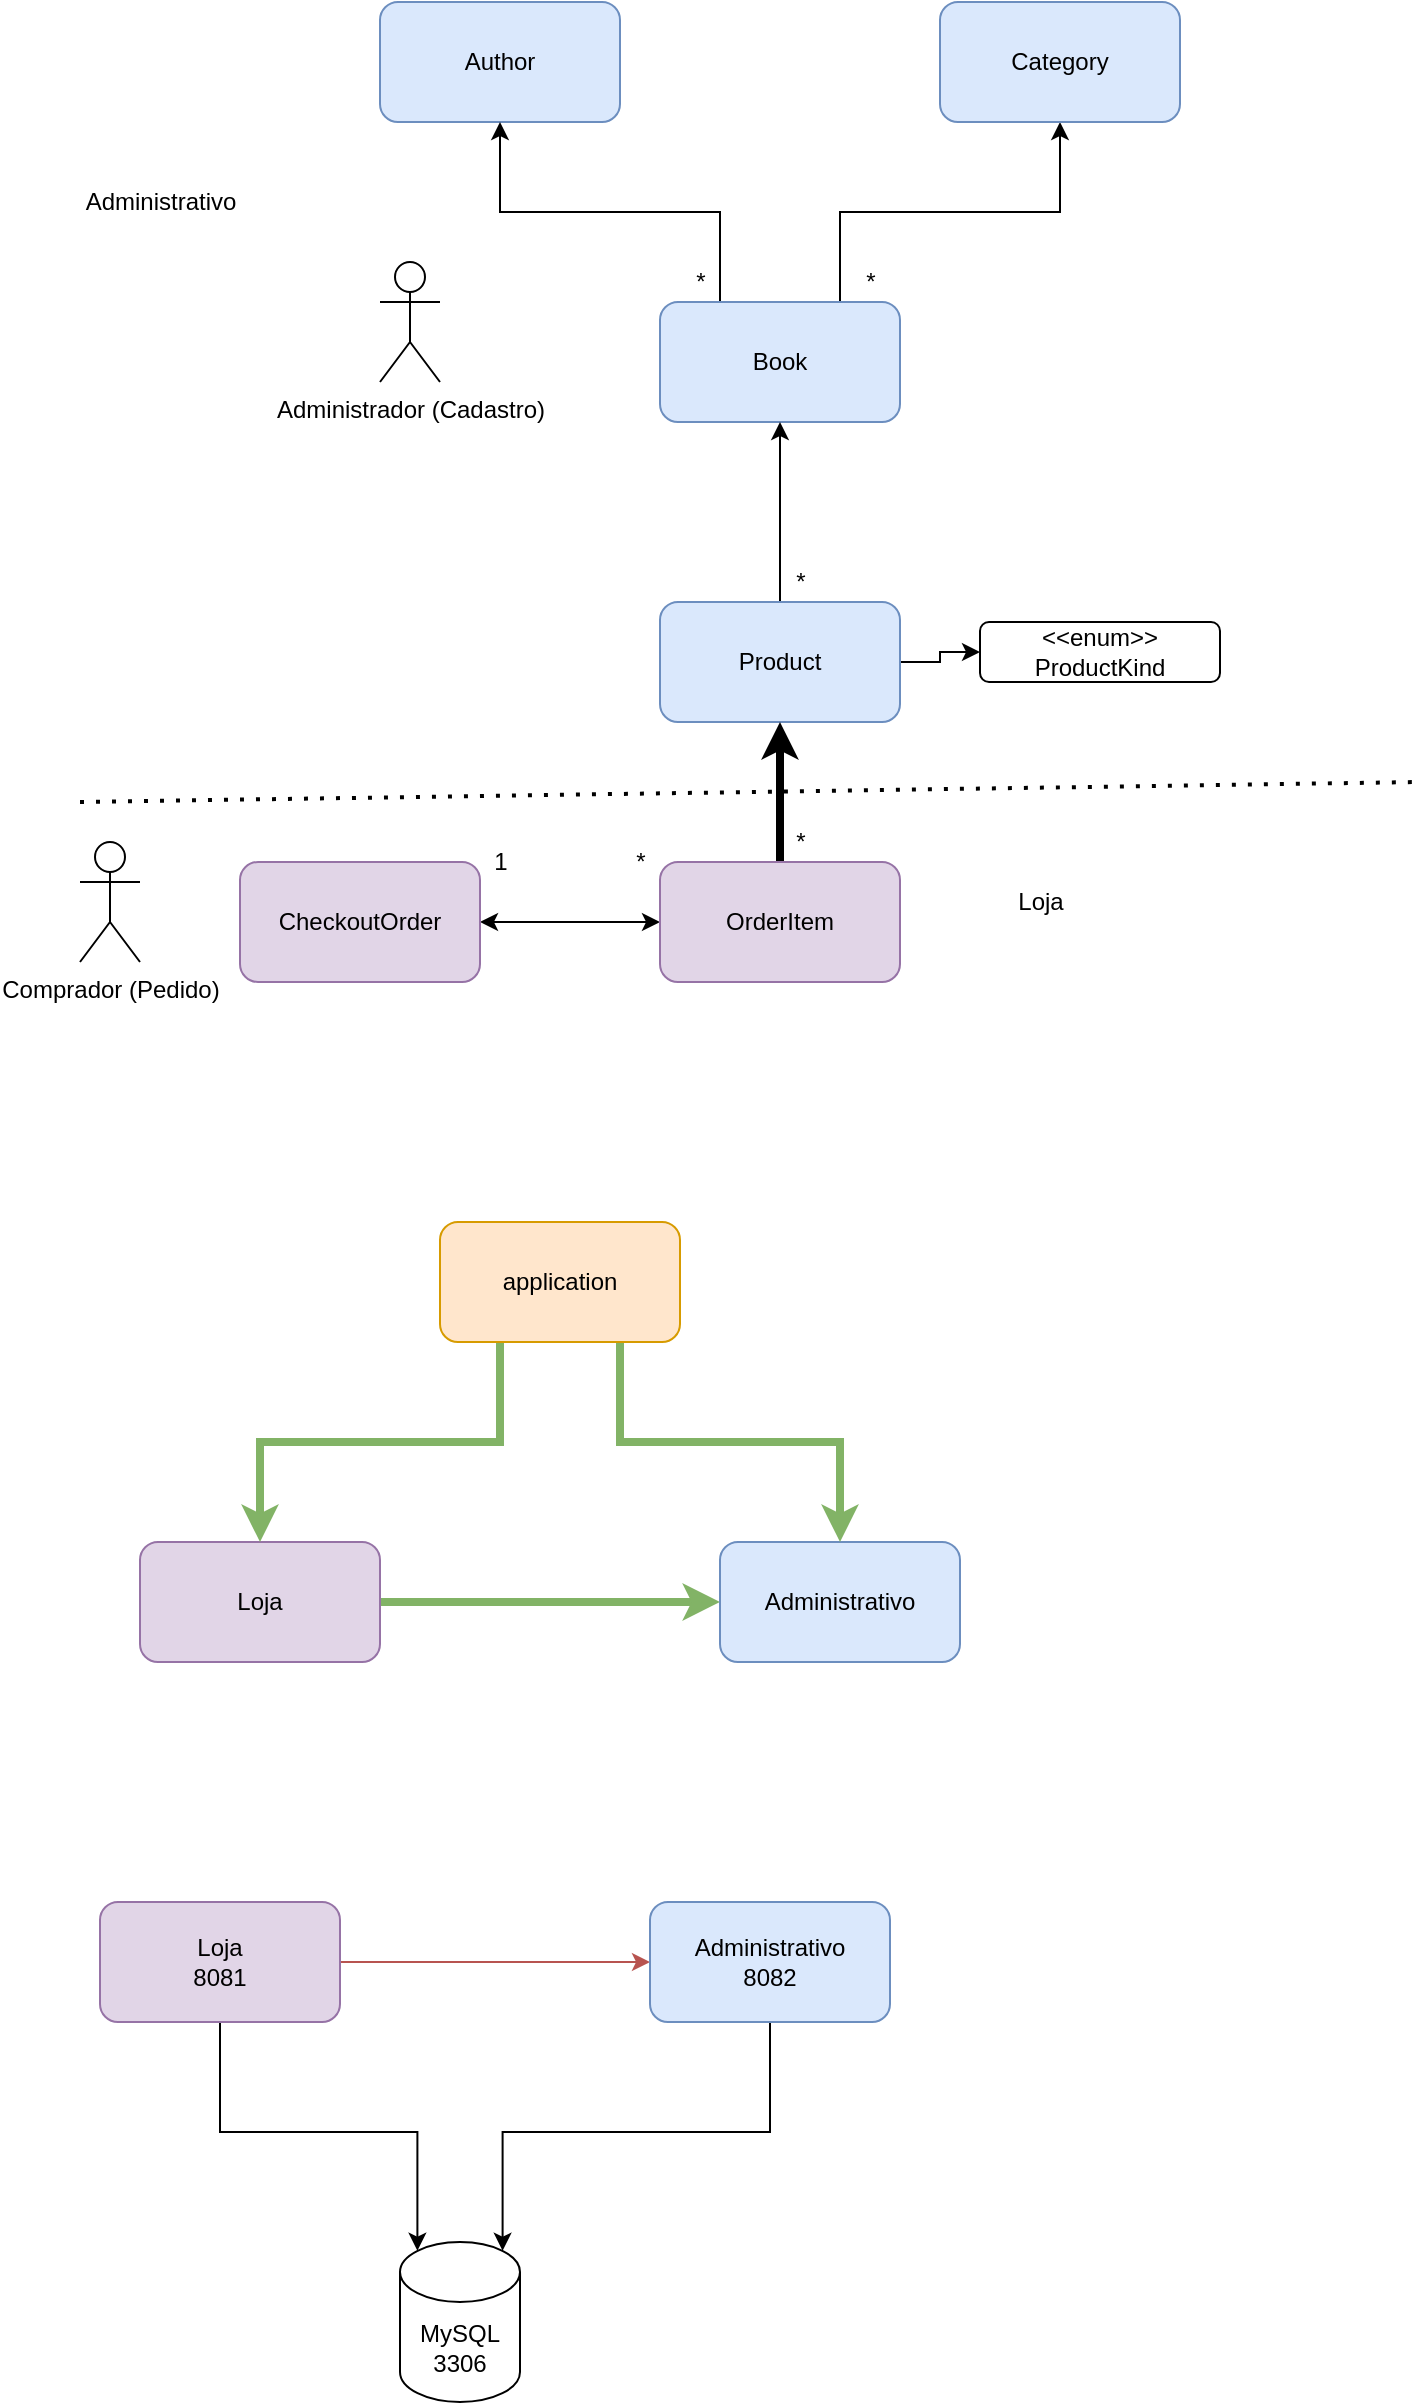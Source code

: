 <mxfile version="13.6.9" type="device"><diagram id="-fLMvCuEv3el_Sa5lIkA" name="Page-1"><mxGraphModel dx="868" dy="504" grid="1" gridSize="10" guides="1" tooltips="1" connect="1" arrows="1" fold="1" page="1" pageScale="1" pageWidth="850" pageHeight="1100" math="0" shadow="0"><root><mxCell id="0"/><mxCell id="1" parent="0"/><mxCell id="uDRAa0LN4xxqwpm3PJ8v-1" value="Author" style="rounded=1;whiteSpace=wrap;html=1;fillColor=#dae8fc;strokeColor=#6c8ebf;" parent="1" vertex="1"><mxGeometry x="190" y="70" width="120" height="60" as="geometry"/></mxCell><mxCell id="uDRAa0LN4xxqwpm3PJ8v-19" style="edgeStyle=orthogonalEdgeStyle;rounded=0;orthogonalLoop=1;jettySize=auto;html=1;exitX=0.75;exitY=0;exitDx=0;exitDy=0;entryX=0.5;entryY=1;entryDx=0;entryDy=0;startArrow=none;startFill=0;" parent="1" source="uDRAa0LN4xxqwpm3PJ8v-2" target="uDRAa0LN4xxqwpm3PJ8v-3" edge="1"><mxGeometry relative="1" as="geometry"/></mxCell><mxCell id="uDRAa0LN4xxqwpm3PJ8v-20" style="edgeStyle=orthogonalEdgeStyle;rounded=0;orthogonalLoop=1;jettySize=auto;html=1;exitX=0.25;exitY=0;exitDx=0;exitDy=0;entryX=0.5;entryY=1;entryDx=0;entryDy=0;startArrow=none;startFill=0;" parent="1" source="uDRAa0LN4xxqwpm3PJ8v-2" target="uDRAa0LN4xxqwpm3PJ8v-1" edge="1"><mxGeometry relative="1" as="geometry"/></mxCell><mxCell id="uDRAa0LN4xxqwpm3PJ8v-2" value="Book" style="rounded=1;whiteSpace=wrap;html=1;fillColor=#dae8fc;strokeColor=#6c8ebf;" parent="1" vertex="1"><mxGeometry x="330" y="220" width="120" height="60" as="geometry"/></mxCell><mxCell id="uDRAa0LN4xxqwpm3PJ8v-3" value="Category" style="rounded=1;whiteSpace=wrap;html=1;fillColor=#dae8fc;strokeColor=#6c8ebf;" parent="1" vertex="1"><mxGeometry x="470" y="70" width="120" height="60" as="geometry"/></mxCell><mxCell id="uDRAa0LN4xxqwpm3PJ8v-15" style="edgeStyle=orthogonalEdgeStyle;rounded=0;orthogonalLoop=1;jettySize=auto;html=1;exitX=1;exitY=0.5;exitDx=0;exitDy=0;entryX=0;entryY=0.5;entryDx=0;entryDy=0;startArrow=none;startFill=0;" parent="1" source="uDRAa0LN4xxqwpm3PJ8v-4" target="uDRAa0LN4xxqwpm3PJ8v-5" edge="1"><mxGeometry relative="1" as="geometry"/></mxCell><mxCell id="uDRAa0LN4xxqwpm3PJ8v-17" style="edgeStyle=orthogonalEdgeStyle;rounded=0;orthogonalLoop=1;jettySize=auto;html=1;exitX=0.5;exitY=0;exitDx=0;exitDy=0;entryX=0.5;entryY=1;entryDx=0;entryDy=0;startArrow=none;startFill=0;" parent="1" source="uDRAa0LN4xxqwpm3PJ8v-4" target="uDRAa0LN4xxqwpm3PJ8v-2" edge="1"><mxGeometry relative="1" as="geometry"/></mxCell><mxCell id="uDRAa0LN4xxqwpm3PJ8v-4" value="Product" style="rounded=1;whiteSpace=wrap;html=1;fillColor=#dae8fc;strokeColor=#6c8ebf;" parent="1" vertex="1"><mxGeometry x="330" y="370" width="120" height="60" as="geometry"/></mxCell><mxCell id="uDRAa0LN4xxqwpm3PJ8v-5" value="&amp;lt;&amp;lt;enum&amp;gt;&amp;gt;&lt;br&gt;ProductKind" style="rounded=1;whiteSpace=wrap;html=1;" parent="1" vertex="1"><mxGeometry x="490" y="380" width="120" height="30" as="geometry"/></mxCell><mxCell id="uDRAa0LN4xxqwpm3PJ8v-11" style="edgeStyle=orthogonalEdgeStyle;rounded=0;orthogonalLoop=1;jettySize=auto;html=1;exitX=1;exitY=0.5;exitDx=0;exitDy=0;entryX=0;entryY=0.5;entryDx=0;entryDy=0;startArrow=classic;startFill=1;" parent="1" source="uDRAa0LN4xxqwpm3PJ8v-6" target="uDRAa0LN4xxqwpm3PJ8v-7" edge="1"><mxGeometry relative="1" as="geometry"/></mxCell><mxCell id="uDRAa0LN4xxqwpm3PJ8v-6" value="CheckoutOrder" style="rounded=1;whiteSpace=wrap;html=1;fillColor=#e1d5e7;strokeColor=#9673a6;" parent="1" vertex="1"><mxGeometry x="120" y="500" width="120" height="60" as="geometry"/></mxCell><mxCell id="uDRAa0LN4xxqwpm3PJ8v-14" style="edgeStyle=orthogonalEdgeStyle;rounded=0;orthogonalLoop=1;jettySize=auto;html=1;exitX=0.5;exitY=0;exitDx=0;exitDy=0;strokeWidth=4;" parent="1" source="uDRAa0LN4xxqwpm3PJ8v-7" target="uDRAa0LN4xxqwpm3PJ8v-4" edge="1"><mxGeometry relative="1" as="geometry"/></mxCell><mxCell id="uDRAa0LN4xxqwpm3PJ8v-7" value="OrderItem" style="rounded=1;whiteSpace=wrap;html=1;fillColor=#e1d5e7;strokeColor=#9673a6;" parent="1" vertex="1"><mxGeometry x="330" y="500" width="120" height="60" as="geometry"/></mxCell><mxCell id="uDRAa0LN4xxqwpm3PJ8v-8" value="Administrador (Cadastro)" style="shape=umlActor;verticalLabelPosition=bottom;verticalAlign=top;html=1;outlineConnect=0;" parent="1" vertex="1"><mxGeometry x="190" y="200" width="30" height="60" as="geometry"/></mxCell><mxCell id="uDRAa0LN4xxqwpm3PJ8v-9" value="Comprador (Pedido)" style="shape=umlActor;verticalLabelPosition=bottom;verticalAlign=top;html=1;outlineConnect=0;" parent="1" vertex="1"><mxGeometry x="40" y="490" width="30" height="60" as="geometry"/></mxCell><mxCell id="uDRAa0LN4xxqwpm3PJ8v-12" value="1" style="text;html=1;align=center;verticalAlign=middle;resizable=0;points=[];autosize=1;" parent="1" vertex="1"><mxGeometry x="240" y="490" width="20" height="20" as="geometry"/></mxCell><mxCell id="uDRAa0LN4xxqwpm3PJ8v-13" value="*" style="text;html=1;align=center;verticalAlign=middle;resizable=0;points=[];autosize=1;" parent="1" vertex="1"><mxGeometry x="310" y="490" width="20" height="20" as="geometry"/></mxCell><mxCell id="uDRAa0LN4xxqwpm3PJ8v-16" value="*" style="text;html=1;align=center;verticalAlign=middle;resizable=0;points=[];autosize=1;" parent="1" vertex="1"><mxGeometry x="390" y="480" width="20" height="20" as="geometry"/></mxCell><mxCell id="uDRAa0LN4xxqwpm3PJ8v-18" value="*" style="text;html=1;align=center;verticalAlign=middle;resizable=0;points=[];autosize=1;" parent="1" vertex="1"><mxGeometry x="390" y="350" width="20" height="20" as="geometry"/></mxCell><mxCell id="uDRAa0LN4xxqwpm3PJ8v-21" value="*" style="text;html=1;align=center;verticalAlign=middle;resizable=0;points=[];autosize=1;" parent="1" vertex="1"><mxGeometry x="340" y="200" width="20" height="20" as="geometry"/></mxCell><mxCell id="uDRAa0LN4xxqwpm3PJ8v-22" value="*" style="text;html=1;align=center;verticalAlign=middle;resizable=0;points=[];autosize=1;" parent="1" vertex="1"><mxGeometry x="425" y="200" width="20" height="20" as="geometry"/></mxCell><mxCell id="uDRAa0LN4xxqwpm3PJ8v-23" value="" style="endArrow=none;dashed=1;html=1;dashPattern=1 3;strokeWidth=2;" parent="1" edge="1"><mxGeometry width="50" height="50" relative="1" as="geometry"><mxPoint x="40" y="470" as="sourcePoint"/><mxPoint x="710" y="460" as="targetPoint"/></mxGeometry></mxCell><mxCell id="uDRAa0LN4xxqwpm3PJ8v-24" value="Loja" style="text;html=1;align=center;verticalAlign=middle;resizable=0;points=[];autosize=1;" parent="1" vertex="1"><mxGeometry x="500" y="510" width="40" height="20" as="geometry"/></mxCell><mxCell id="uDRAa0LN4xxqwpm3PJ8v-25" value="Administrativo" style="text;html=1;align=center;verticalAlign=middle;resizable=0;points=[];autosize=1;" parent="1" vertex="1"><mxGeometry x="35" y="160" width="90" height="20" as="geometry"/></mxCell><mxCell id="uDRAa0LN4xxqwpm3PJ8v-28" style="edgeStyle=orthogonalEdgeStyle;rounded=0;orthogonalLoop=1;jettySize=auto;html=1;exitX=1;exitY=0.5;exitDx=0;exitDy=0;entryX=0;entryY=0.5;entryDx=0;entryDy=0;startArrow=none;startFill=0;strokeWidth=4;fillColor=#d5e8d4;strokeColor=#82b366;" parent="1" source="uDRAa0LN4xxqwpm3PJ8v-26" target="uDRAa0LN4xxqwpm3PJ8v-27" edge="1"><mxGeometry relative="1" as="geometry"/></mxCell><mxCell id="uDRAa0LN4xxqwpm3PJ8v-26" value="Loja" style="rounded=1;whiteSpace=wrap;html=1;fillColor=#e1d5e7;strokeColor=#9673a6;" parent="1" vertex="1"><mxGeometry x="70" y="840" width="120" height="60" as="geometry"/></mxCell><mxCell id="uDRAa0LN4xxqwpm3PJ8v-27" value="Administrativo" style="rounded=1;whiteSpace=wrap;html=1;fillColor=#dae8fc;strokeColor=#6c8ebf;" parent="1" vertex="1"><mxGeometry x="360" y="840" width="120" height="60" as="geometry"/></mxCell><mxCell id="uDRAa0LN4xxqwpm3PJ8v-30" style="edgeStyle=orthogonalEdgeStyle;rounded=0;orthogonalLoop=1;jettySize=auto;html=1;exitX=0.25;exitY=1;exitDx=0;exitDy=0;startArrow=none;startFill=0;strokeWidth=4;fillColor=#d5e8d4;strokeColor=#82b366;" parent="1" source="uDRAa0LN4xxqwpm3PJ8v-29" target="uDRAa0LN4xxqwpm3PJ8v-26" edge="1"><mxGeometry relative="1" as="geometry"/></mxCell><mxCell id="uDRAa0LN4xxqwpm3PJ8v-31" style="edgeStyle=orthogonalEdgeStyle;rounded=0;orthogonalLoop=1;jettySize=auto;html=1;exitX=0.75;exitY=1;exitDx=0;exitDy=0;startArrow=none;startFill=0;strokeWidth=4;fillColor=#d5e8d4;strokeColor=#82b366;" parent="1" source="uDRAa0LN4xxqwpm3PJ8v-29" target="uDRAa0LN4xxqwpm3PJ8v-27" edge="1"><mxGeometry relative="1" as="geometry"/></mxCell><mxCell id="uDRAa0LN4xxqwpm3PJ8v-29" value="application" style="rounded=1;whiteSpace=wrap;html=1;fillColor=#ffe6cc;strokeColor=#d79b00;" parent="1" vertex="1"><mxGeometry x="220" y="680" width="120" height="60" as="geometry"/></mxCell><mxCell id="yn0OPtlHW6WDLx5pyYhc-4" style="edgeStyle=orthogonalEdgeStyle;rounded=0;orthogonalLoop=1;jettySize=auto;html=1;exitX=0.5;exitY=1;exitDx=0;exitDy=0;entryX=0.145;entryY=0;entryDx=0;entryDy=4.35;entryPerimeter=0;" edge="1" parent="1" source="yn0OPtlHW6WDLx5pyYhc-1" target="yn0OPtlHW6WDLx5pyYhc-3"><mxGeometry relative="1" as="geometry"/></mxCell><mxCell id="yn0OPtlHW6WDLx5pyYhc-7" style="edgeStyle=orthogonalEdgeStyle;rounded=0;orthogonalLoop=1;jettySize=auto;html=1;exitX=1;exitY=0.5;exitDx=0;exitDy=0;entryX=0;entryY=0.5;entryDx=0;entryDy=0;fillColor=#f8cecc;strokeColor=#b85450;" edge="1" parent="1" source="yn0OPtlHW6WDLx5pyYhc-1" target="yn0OPtlHW6WDLx5pyYhc-2"><mxGeometry relative="1" as="geometry"/></mxCell><mxCell id="yn0OPtlHW6WDLx5pyYhc-1" value="Loja&lt;br&gt;8081" style="rounded=1;whiteSpace=wrap;html=1;fillColor=#e1d5e7;strokeColor=#9673a6;" vertex="1" parent="1"><mxGeometry x="50" y="1020" width="120" height="60" as="geometry"/></mxCell><mxCell id="yn0OPtlHW6WDLx5pyYhc-6" style="edgeStyle=orthogonalEdgeStyle;rounded=0;orthogonalLoop=1;jettySize=auto;html=1;exitX=0.5;exitY=1;exitDx=0;exitDy=0;entryX=0.855;entryY=0;entryDx=0;entryDy=4.35;entryPerimeter=0;" edge="1" parent="1" source="yn0OPtlHW6WDLx5pyYhc-2" target="yn0OPtlHW6WDLx5pyYhc-3"><mxGeometry relative="1" as="geometry"/></mxCell><mxCell id="yn0OPtlHW6WDLx5pyYhc-2" value="Administrativo&lt;br&gt;8082" style="rounded=1;whiteSpace=wrap;html=1;fillColor=#dae8fc;strokeColor=#6c8ebf;" vertex="1" parent="1"><mxGeometry x="325" y="1020" width="120" height="60" as="geometry"/></mxCell><mxCell id="yn0OPtlHW6WDLx5pyYhc-3" value="MySQL&lt;br&gt;3306" style="shape=cylinder3;whiteSpace=wrap;html=1;boundedLbl=1;backgroundOutline=1;size=15;" vertex="1" parent="1"><mxGeometry x="200" y="1190" width="60" height="80" as="geometry"/></mxCell></root></mxGraphModel></diagram></mxfile>